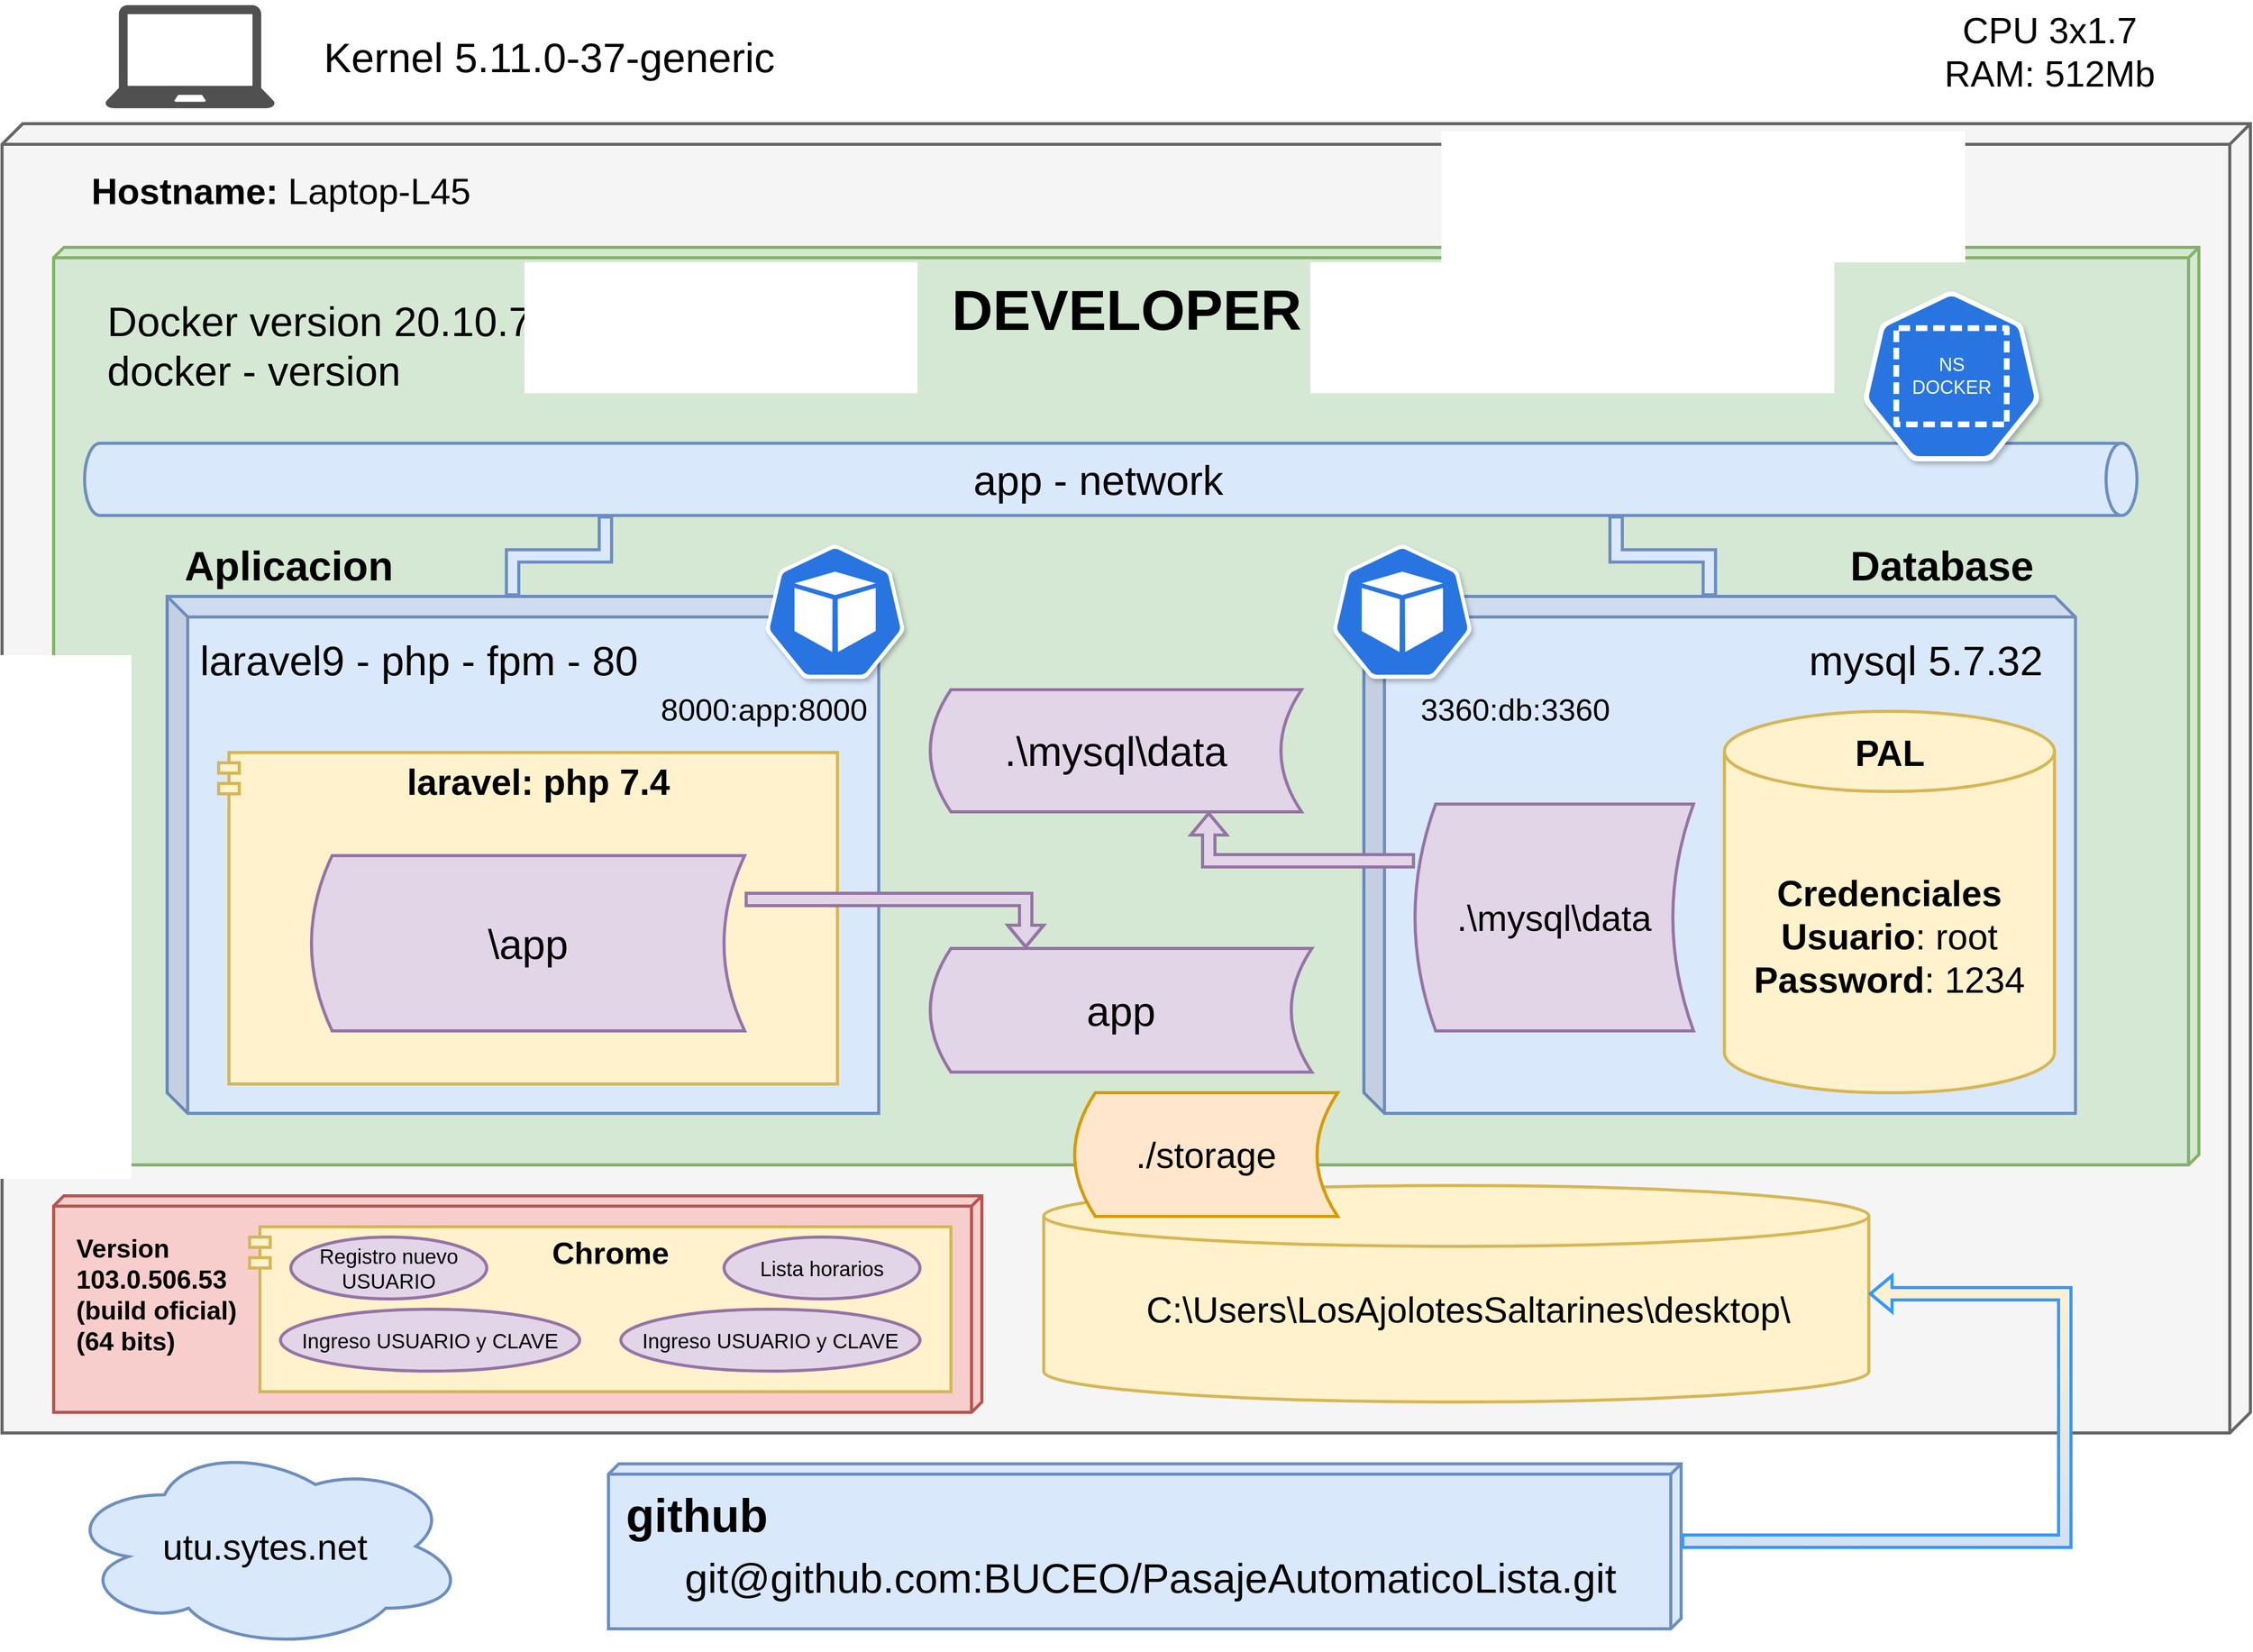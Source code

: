 <mxfile version="20.3.0" type="device" pages="3"><diagram id="s_xtGqSiP3bNjsrsxCmf" name="Diagrama de implementacion"><mxGraphModel dx="822" dy="563" grid="1" gridSize="10" guides="1" tooltips="1" connect="1" arrows="1" fold="1" page="1" pageScale="1" pageWidth="2336" pageHeight="1654" math="0" shadow="0"><root><mxCell id="0"/><mxCell id="1" parent="0"/><mxCell id="_JyjE4-8-l_TdRnn4Fqt-1" value="" style="verticalAlign=top;align=left;spacingTop=8;spacingLeft=2;spacingRight=12;shape=cube;size=20;direction=south;fontStyle=4;html=1;fillColor=#f5f5f5;fontColor=#333333;strokeColor=#666666;strokeWidth=3;" parent="1" vertex="1"><mxGeometry x="60" y="160" width="2180" height="1270" as="geometry"/></mxCell><mxCell id="_JyjE4-8-l_TdRnn4Fqt-5" value="" style="sketch=0;pointerEvents=1;shadow=0;dashed=0;html=1;strokeColor=none;fillColor=#505050;labelPosition=center;verticalLabelPosition=bottom;verticalAlign=top;outlineConnect=0;align=center;shape=mxgraph.office.devices.laptop;" parent="1" vertex="1"><mxGeometry x="160" y="45" width="164.59" height="100" as="geometry"/></mxCell><mxCell id="_JyjE4-8-l_TdRnn4Fqt-6" value="&lt;font style=&quot;font-size: 40px;&quot;&gt;Kernel&amp;nbsp;5.11.0-37-generic&lt;br style=&quot;font-size: 40px;&quot;&gt;&lt;/font&gt;" style="text;html=1;align=left;verticalAlign=middle;resizable=0;points=[];autosize=1;strokeColor=none;fontSize=40;" parent="1" vertex="1"><mxGeometry x="370" y="65" width="460" height="60" as="geometry"/></mxCell><mxCell id="_JyjE4-8-l_TdRnn4Fqt-7" value="&lt;font style=&quot;font-size: 35px;&quot;&gt;CPU 3x1.7&lt;br style=&quot;font-size: 35px;&quot;&gt;RAM: 512Mb&lt;br style=&quot;font-size: 35px;&quot;&gt;&lt;/font&gt;" style="text;html=1;align=center;verticalAlign=middle;resizable=0;points=[];autosize=1;strokeColor=none;fontSize=35;" parent="1" vertex="1"><mxGeometry x="1930" y="40" width="230" height="100" as="geometry"/></mxCell><mxCell id="_JyjE4-8-l_TdRnn4Fqt-10" value="" style="verticalAlign=top;align=left;spacingTop=8;spacingLeft=2;spacingRight=12;shape=cube;size=10;direction=south;fontStyle=4;html=1;fontSize=25;fillColor=#d5e8d4;strokeColor=#82b366;strokeWidth=3;" parent="1" vertex="1"><mxGeometry x="110" y="280" width="2080" height="890" as="geometry"/></mxCell><mxCell id="_JyjE4-8-l_TdRnn4Fqt-11" value="&lt;span style=&quot;font-size: 55px;&quot;&gt;DEVELOPER&lt;/span&gt;" style="text;html=1;align=center;verticalAlign=middle;resizable=0;points=[];autosize=1;strokeColor=none;fontStyle=1;fontSize=55;" parent="1" vertex="1"><mxGeometry x="970" y="300" width="360" height="80" as="geometry"/></mxCell><mxCell id="_JyjE4-8-l_TdRnn4Fqt-13" value="app - network" style="shape=cylinder3;whiteSpace=wrap;html=1;boundedLbl=1;backgroundOutline=1;size=15;fontSize=40;direction=south;fillColor=#dae8fc;strokeColor=#6c8ebf;fillStyle=auto;strokeWidth=3;" parent="1" vertex="1"><mxGeometry x="140" y="470" width="1990" height="70" as="geometry"/></mxCell><mxCell id="_JyjE4-8-l_TdRnn4Fqt-18" value="&lt;font style=&quot;font-size: 18px&quot; color=&quot;#ffffff&quot;&gt;NS &lt;br&gt;DOCKER&lt;/font&gt;" style="html=1;dashed=0;whitespace=wrap;fillColor=#2875E2;strokeColor=#ffffff;points=[[0.005,0.63,0],[0.1,0.2,0],[0.9,0.2,0],[0.5,0,0],[0.995,0.63,0],[0.72,0.99,0],[0.5,1,0],[0.28,0.99,0]];shape=mxgraph.kubernetes.icon;prIcon=ns;shadow=1;" parent="1" vertex="1"><mxGeometry x="1840" y="322.51" width="220.36" height="164.97" as="geometry"/></mxCell><mxCell id="_JyjE4-8-l_TdRnn4Fqt-19" value="&lt;span style=&quot;font-size: 40px; font-weight: 400;&quot;&gt;Docker version 20.10.7&lt;br style=&quot;font-size: 40px;&quot;&gt;docker - version&lt;br style=&quot;font-size: 40px;&quot;&gt;&lt;/span&gt;" style="text;html=1;align=left;verticalAlign=middle;resizable=0;points=[];autosize=1;strokeColor=none;fontStyle=1;fontSize=40;" parent="1" vertex="1"><mxGeometry x="160" y="320" width="430" height="110" as="geometry"/></mxCell><mxCell id="_JyjE4-8-l_TdRnn4Fqt-26" value="&lt;b&gt;Hostname:&lt;/b&gt;&amp;nbsp;&lt;span style=&quot;text-align: left; font-size: 35px;&quot;&gt;Laptop-L45&lt;/span&gt;" style="text;html=1;align=center;verticalAlign=middle;resizable=0;points=[];autosize=1;strokeColor=none;fontSize=35;" parent="1" vertex="1"><mxGeometry x="135" y="195" width="390" height="60" as="geometry"/></mxCell><mxCell id="xFj393xczVHcyNhNAFtb-1" value="&lt;span style=&quot;font-size: 40px;&quot;&gt;Aplicacion&lt;/span&gt;" style="text;html=1;align=left;verticalAlign=middle;resizable=0;points=[];autosize=1;strokeColor=none;fontStyle=1;fontSize=40;" parent="1" vertex="1"><mxGeometry x="235" y="557.65" width="230" height="60" as="geometry"/></mxCell><mxCell id="xFj393xczVHcyNhNAFtb-2" style="edgeStyle=orthogonalEdgeStyle;shape=flexArrow;rounded=0;fillStyle=auto;orthogonalLoop=1;jettySize=auto;html=1;exitX=0;exitY=0;exitDx=335;exitDy=0;exitPerimeter=0;entryX=1;entryY=0;entryDx=0;entryDy=1485.0;entryPerimeter=0;fontSize=30;endArrow=none;endFill=0;fillColor=#dae8fc;strokeWidth=3;strokeColor=#6c8ebf;" parent="1" source="xFj393xczVHcyNhNAFtb-3" target="_JyjE4-8-l_TdRnn4Fqt-13" edge="1"><mxGeometry relative="1" as="geometry"><mxPoint x="496.07" y="540.0" as="targetPoint"/></mxGeometry></mxCell><mxCell id="xFj393xczVHcyNhNAFtb-3" value="" style="shape=cube;whiteSpace=wrap;html=1;boundedLbl=1;backgroundOutline=1;darkOpacity=0.05;darkOpacity2=0.1;fillStyle=auto;fontSize=24;fillColor=#dae8fc;strokeColor=#6c8ebf;strokeWidth=3;" parent="1" vertex="1"><mxGeometry x="220" y="618.45" width="690" height="501.55" as="geometry"/></mxCell><mxCell id="xFj393xczVHcyNhNAFtb-4" value="" style="html=1;dashed=0;whitespace=wrap;fillColor=#2875E2;strokeColor=#ffffff;points=[[0.005,0.63,0],[0.1,0.2,0],[0.9,0.2,0],[0.5,0,0],[0.995,0.63,0],[0.72,0.99,0],[0.5,1,0],[0.28,0.99,0]];shape=mxgraph.kubernetes.icon;prIcon=pod;shadow=1;" parent="1" vertex="1"><mxGeometry x="800" y="568.45" width="135.42" height="130" as="geometry"/></mxCell><mxCell id="xFj393xczVHcyNhNAFtb-5" value="laravel: php 7.4" style="shape=module;align=left;spacingLeft=20;align=center;verticalAlign=top;fillStyle=auto;fontSize=35;fillColor=#fff2cc;strokeColor=#d6b656;fontStyle=1;strokeWidth=3;" parent="1" vertex="1"><mxGeometry x="270" y="770" width="600" height="321.55" as="geometry"/></mxCell><mxCell id="xFj393xczVHcyNhNAFtb-6" value="8000:app:8000&lt;br style=&quot;font-size: 30px;&quot;&gt;" style="text;html=1;align=right;verticalAlign=middle;resizable=0;points=[];autosize=1;strokeColor=none;fontStyle=0;fontSize=30;" parent="1" vertex="1"><mxGeometry x="680" y="703.45" width="220" height="50" as="geometry"/></mxCell><mxCell id="xFj393xczVHcyNhNAFtb-7" value="&lt;div style=&quot;font-size: 40px;&quot;&gt;&lt;span style=&quot;background-color: initial; font-size: 40px;&quot;&gt;laravel9 - php - fpm - 80&lt;/span&gt;&lt;/div&gt;" style="text;html=1;align=left;verticalAlign=middle;resizable=0;points=[];autosize=1;strokeColor=none;fontStyle=0;fontSize=40;" parent="1" vertex="1"><mxGeometry x="250" y="650" width="450" height="60" as="geometry"/></mxCell><mxCell id="xFj393xczVHcyNhNAFtb-8" value="\app" style="shape=dataStorage;whiteSpace=wrap;html=1;fixedSize=1;fillColor=#e1d5e7;fontSize=40;strokeColor=#9673a6;strokeWidth=3;" parent="1" vertex="1"><mxGeometry x="360" y="870" width="420" height="170" as="geometry"/></mxCell><mxCell id="XCmZlyB5kFSJNrzUx2QV-1" value="" style="shape=cube;whiteSpace=wrap;html=1;boundedLbl=1;backgroundOutline=1;darkOpacity=0.05;darkOpacity2=0.1;fillStyle=auto;fontSize=24;fillColor=#dae8fc;strokeColor=#6c8ebf;strokeWidth=3;" parent="1" vertex="1"><mxGeometry x="1380.36" y="618.45" width="690" height="501.55" as="geometry"/></mxCell><mxCell id="XCmZlyB5kFSJNrzUx2QV-2" value="" style="html=1;dashed=0;whitespace=wrap;fillColor=#2875E2;strokeColor=#ffffff;points=[[0.005,0.63,0],[0.1,0.2,0],[0.9,0.2,0],[0.5,0,0],[0.995,0.63,0],[0.72,0.99,0],[0.5,1,0],[0.28,0.99,0]];shape=mxgraph.kubernetes.icon;prIcon=pod;shadow=1;" parent="1" vertex="1"><mxGeometry x="1350" y="568.45" width="135.42" height="130" as="geometry"/></mxCell><mxCell id="fZZjDIKN8kW3KoAl9sRA-1" value="&lt;font style=&quot;font-size: 35px;&quot;&gt;&lt;b style=&quot;&quot;&gt;Credenciales&lt;/b&gt;&lt;br style=&quot;&quot;&gt;&lt;b style=&quot;&quot;&gt;Usuario&lt;/b&gt;: root&lt;br style=&quot;&quot;&gt;&lt;b style=&quot;&quot;&gt;Password&lt;/b&gt;: 1234&lt;/font&gt;" style="shape=cylinder3;whiteSpace=wrap;html=1;boundedLbl=1;backgroundOutline=1;size=38.857;fillStyle=auto;fontSize=25;fillColor=#fff2cc;strokeColor=#d6b656;strokeWidth=3;" parent="1" vertex="1"><mxGeometry x="1730" y="730" width="320" height="370" as="geometry"/></mxCell><mxCell id="fZZjDIKN8kW3KoAl9sRA-2" value="3360:db:3360" style="text;html=1;align=right;verticalAlign=middle;resizable=0;points=[];autosize=1;strokeColor=none;fontStyle=0;fontSize=30;" parent="1" vertex="1"><mxGeometry x="1410" y="703.45" width="210" height="50" as="geometry"/></mxCell><mxCell id="fZZjDIKN8kW3KoAl9sRA-3" value="PAL" style="text;html=1;align=center;verticalAlign=middle;resizable=0;points=[];autosize=1;strokeColor=none;fontStyle=1;fontSize=35;" parent="1" vertex="1"><mxGeometry x="1845" y="740" width="90" height="60" as="geometry"/></mxCell><mxCell id="fZZjDIKN8kW3KoAl9sRA-4" value="&lt;span style=&quot;font-size: 40px;&quot;&gt;Database&lt;/span&gt;" style="text;html=1;align=left;verticalAlign=middle;resizable=0;points=[];autosize=1;strokeColor=none;fontStyle=1;fontSize=40;" parent="1" vertex="1"><mxGeometry x="1850" y="557.65" width="200" height="60" as="geometry"/></mxCell><mxCell id="fZZjDIKN8kW3KoAl9sRA-5" value="&lt;div style=&quot;font-size: 40px;&quot;&gt;&lt;span style=&quot;background-color: initial; font-size: 40px;&quot;&gt;mysql 5.7.32&lt;/span&gt;&lt;/div&gt;" style="text;html=1;align=left;verticalAlign=middle;resizable=0;points=[];autosize=1;strokeColor=none;fontStyle=0;fontSize=40;" parent="1" vertex="1"><mxGeometry x="1810" y="650" width="250" height="60" as="geometry"/></mxCell><mxCell id="rOFbObp9C3joxpuCdEFT-1" style="edgeStyle=orthogonalEdgeStyle;shape=flexArrow;rounded=0;fillStyle=auto;orthogonalLoop=1;jettySize=auto;html=1;exitX=0;exitY=0;exitDx=335;exitDy=0;exitPerimeter=0;entryX=1;entryY=0;entryDx=0;entryDy=505.0;entryPerimeter=0;fontSize=30;endArrow=none;endFill=0;fillColor=#dae8fc;strokeWidth=3;strokeColor=#6c8ebf;" parent="1" source="XCmZlyB5kFSJNrzUx2QV-1" target="_JyjE4-8-l_TdRnn4Fqt-13" edge="1"><mxGeometry relative="1" as="geometry"><mxPoint x="1890" y="610" as="sourcePoint"/><mxPoint x="1992.59" y="531.55" as="targetPoint"/></mxGeometry></mxCell><mxCell id="nQL0Lt8snn5krhbZFkX--1" value=".\mysql\data" style="shape=dataStorage;whiteSpace=wrap;html=1;fixedSize=1;fillColor=#e1d5e7;fontSize=35;strokeColor=#9673a6;strokeWidth=3;" parent="1" vertex="1"><mxGeometry x="1430" y="820" width="270" height="220" as="geometry"/></mxCell><mxCell id="yDYpH_9autIrQnqaoTKg-1" value=".\mysql\data" style="shape=dataStorage;whiteSpace=wrap;html=1;fixedSize=1;fillColor=#e1d5e7;fontSize=40;strokeColor=#9673a6;strokeWidth=3;" parent="1" vertex="1"><mxGeometry x="960" y="709" width="360" height="118.45" as="geometry"/></mxCell><mxCell id="yDYpH_9autIrQnqaoTKg-2" value="app" style="shape=dataStorage;whiteSpace=wrap;html=1;fixedSize=1;fillColor=#e1d5e7;fontSize=40;strokeColor=#9673a6;strokeWidth=3;" parent="1" vertex="1"><mxGeometry x="960" y="960" width="370" height="120" as="geometry"/></mxCell><mxCell id="ajQQoutvK73g4VZPvbK2-1" value="" style="shape=cylinder3;whiteSpace=wrap;html=1;boundedLbl=1;backgroundOutline=1;size=29.5;fillStyle=auto;fontSize=20;fillColor=#fff2cc;strokeColor=#d6b656;strokeWidth=3;" parent="1" vertex="1"><mxGeometry x="1070" y="1190" width="800" height="210" as="geometry"/></mxCell><mxCell id="ajQQoutvK73g4VZPvbK2-2" value="./storage" style="shape=dataStorage;whiteSpace=wrap;html=1;fixedSize=1;fillColor=#ffe6cc;fontSize=35;strokeColor=#d79b00;strokeWidth=3;" parent="1" vertex="1"><mxGeometry x="1100" y="1100" width="255" height="120" as="geometry"/></mxCell><mxCell id="ajQQoutvK73g4VZPvbK2-3" value="C:\Users\LosAjolotesSaltarines\desktop\" style="text;html=1;align=right;verticalAlign=middle;resizable=0;points=[];autosize=1;strokeColor=none;fontStyle=0;fontSize=35;" parent="1" vertex="1"><mxGeometry x="1145" y="1280" width="650" height="60" as="geometry"/></mxCell><mxCell id="5D68_RT4seZqUWKlwiQP-1" value="" style="verticalAlign=top;align=left;spacingTop=8;spacingLeft=2;spacingRight=12;shape=cube;size=10;direction=south;fontStyle=4;html=1;fontSize=25;fillColor=#f8cecc;strokeColor=#b85450;strokeWidth=3;" parent="1" vertex="1"><mxGeometry x="110" y="1200" width="900" height="210" as="geometry"/></mxCell><mxCell id="5D68_RT4seZqUWKlwiQP-2" value="&lt;span style=&quot;font-size: 25px;&quot;&gt;Version &lt;br&gt;103.0.506.53&lt;br style=&quot;font-size: 25px;&quot;&gt;(build oficial) &lt;br&gt;(64 bits)&lt;br style=&quot;font-size: 25px;&quot;&gt;&lt;/span&gt;" style="text;html=1;align=left;verticalAlign=middle;resizable=0;points=[];autosize=1;strokeColor=none;fontStyle=1;fontSize=25;" parent="1" vertex="1"><mxGeometry x="130" y="1230" width="180" height="130" as="geometry"/></mxCell><mxCell id="5D68_RT4seZqUWKlwiQP-3" value="Chrome" style="shape=module;align=left;spacingLeft=20;align=center;verticalAlign=top;fillStyle=auto;fontSize=30;fillColor=#fff2cc;strokeColor=#d6b656;fontStyle=1;strokeWidth=3;" parent="1" vertex="1"><mxGeometry x="300" y="1230" width="680" height="160" as="geometry"/></mxCell><mxCell id="5D68_RT4seZqUWKlwiQP-4" value="&lt;span style=&quot;font-size: 20px;&quot;&gt;Ingreso USUARIO y CLAVE&lt;/span&gt;" style="ellipse;whiteSpace=wrap;html=1;fillStyle=auto;fontSize=20;gradientDirection=north;fillColor=#e1d5e7;strokeColor=#9673a6;strokeWidth=3;" parent="1" vertex="1"><mxGeometry x="330" y="1310" width="290" height="60" as="geometry"/></mxCell><mxCell id="5D68_RT4seZqUWKlwiQP-5" value="&lt;span style=&quot;font-size: 20px;&quot;&gt;Registro nuevo USUARIO&lt;/span&gt;" style="ellipse;whiteSpace=wrap;html=1;fillStyle=auto;fontSize=20;gradientDirection=north;fillColor=#e1d5e7;strokeColor=#9673a6;strokeWidth=3;" parent="1" vertex="1"><mxGeometry x="340" y="1240" width="190" height="60" as="geometry"/></mxCell><mxCell id="FWQ7AyF93562LEl7c7SN-1" value="" style="verticalAlign=top;align=left;spacingTop=8;spacingLeft=2;spacingRight=12;shape=cube;size=10;direction=south;fontStyle=4;html=1;fillColor=#dae8fc;strokeColor=#6c8ebf;strokeWidth=3;" parent="1" vertex="1"><mxGeometry x="648" y="1460" width="1040" height="160" as="geometry"/></mxCell><mxCell id="FWQ7AyF93562LEl7c7SN-2" value="github" style="text;html=1;align=left;verticalAlign=middle;resizable=0;points=[];autosize=1;strokeColor=none;fontStyle=1;fontSize=45;" parent="1" vertex="1"><mxGeometry x="663" y="1475" width="160" height="70" as="geometry"/></mxCell><mxCell id="FWQ7AyF93562LEl7c7SN-3" value="&lt;font style=&quot;font-size: 40px;&quot;&gt;git@github.com:BUCEO/PasajeAutomaticoLista.git&lt;br style=&quot;font-size: 40px;&quot;&gt;&lt;/font&gt;" style="text;html=1;align=left;verticalAlign=middle;resizable=0;points=[];autosize=1;strokeColor=none;fontSize=40;" parent="1" vertex="1"><mxGeometry x="720" y="1540" width="930" height="60" as="geometry"/></mxCell><mxCell id="J1sQJu5ra4EQxnhjcLti-1" value="utu.sytes.net" style="ellipse;shape=cloud;whiteSpace=wrap;html=1;fillColor=#dae8fc;strokeColor=#6c8ebf;fontSize=35;strokeWidth=3;" parent="1" vertex="1"><mxGeometry x="120" y="1440" width="390" height="200" as="geometry"/></mxCell><mxCell id="rMUstTQ1MvLFDQTeQY0_-1" style="edgeStyle=orthogonalEdgeStyle;rounded=0;orthogonalLoop=1;jettySize=auto;html=1;exitX=0;exitY=0;exitDx=75;exitDy=0;exitPerimeter=0;fontSize=30;shape=flexArrow;fillColor=#fff2cc;fillStyle=auto;strokeColor=#3399FF;strokeWidth=3;entryX=1;entryY=0.5;entryDx=0;entryDy=0;entryPerimeter=0;gradientColor=#D4E1F5;" parent="1" source="FWQ7AyF93562LEl7c7SN-1" target="ajQQoutvK73g4VZPvbK2-1" edge="1"><mxGeometry relative="1" as="geometry"><Array as="points"><mxPoint x="2060" y="1535"/><mxPoint x="2060" y="1295"/></Array><mxPoint x="760" y="125" as="sourcePoint"/><mxPoint x="1800" y="1460" as="targetPoint"/></mxGeometry></mxCell><mxCell id="49du-DZM7_wORXdcC-ug-1" style="edgeStyle=orthogonalEdgeStyle;shape=flexArrow;rounded=0;fillStyle=auto;orthogonalLoop=1;jettySize=auto;html=1;fontSize=30;endArrow=block;endFill=0;fillColor=#e1d5e7;entryX=0.75;entryY=1;entryDx=0;entryDy=0;strokeColor=#9673a6;strokeWidth=3;exitX=0;exitY=0.25;exitDx=0;exitDy=0;" parent="1" source="nQL0Lt8snn5krhbZFkX--1" target="yDYpH_9autIrQnqaoTKg-1" edge="1"><mxGeometry relative="1" as="geometry"><mxPoint x="1210" y="1310" as="sourcePoint"/><mxPoint x="1406.875" y="1100" as="targetPoint"/></mxGeometry></mxCell><mxCell id="49du-DZM7_wORXdcC-ug-2" style="edgeStyle=orthogonalEdgeStyle;shape=flexArrow;rounded=0;fillStyle=auto;orthogonalLoop=1;jettySize=auto;html=1;fontSize=30;endArrow=block;endFill=0;fillColor=#e1d5e7;entryX=0.25;entryY=0;entryDx=0;entryDy=0;strokeColor=#9673a6;strokeWidth=3;exitX=1;exitY=0.25;exitDx=0;exitDy=0;" parent="1" source="xFj393xczVHcyNhNAFtb-8" target="yDYpH_9autIrQnqaoTKg-2" edge="1"><mxGeometry relative="1" as="geometry"><mxPoint x="1440" y="885" as="sourcePoint"/><mxPoint x="1240" y="837.45" as="targetPoint"/></mxGeometry></mxCell><mxCell id="v7jSpIFqWOVpQVXYgSq2-1" value="&lt;span style=&quot;font-size: 20px;&quot;&gt;Lista horarios&lt;/span&gt;" style="ellipse;whiteSpace=wrap;html=1;fillStyle=auto;fontSize=20;gradientDirection=north;fillColor=#e1d5e7;strokeColor=#9673a6;strokeWidth=3;" vertex="1" parent="1"><mxGeometry x="760" y="1240" width="190" height="60" as="geometry"/></mxCell><mxCell id="v7jSpIFqWOVpQVXYgSq2-2" value="&lt;span style=&quot;font-size: 20px;&quot;&gt;Ingreso USUARIO y CLAVE&lt;/span&gt;" style="ellipse;whiteSpace=wrap;html=1;fillStyle=auto;fontSize=20;gradientDirection=north;fillColor=#e1d5e7;strokeColor=#9673a6;strokeWidth=3;" vertex="1" parent="1"><mxGeometry x="660" y="1310" width="290" height="60" as="geometry"/></mxCell></root></mxGraphModel></diagram><diagram id="VSozFYLJaVoFSaHeh9lx" name="Diagrama de clases"><mxGraphModel dx="1338" dy="3469" grid="1" gridSize="10" guides="1" tooltips="1" connect="1" arrows="1" fold="1" page="1" pageScale="1" pageWidth="1169" pageHeight="827" math="0" shadow="0"><root><mxCell id="0"/><mxCell id="1" parent="0"/><mxCell id="BM1_OOcFe1w5wp_KmAUK-1" value="&lt;p style=&quot;margin: 4px 0px 0px; text-align: center; font-size: 15px;&quot;&gt;&lt;b style=&quot;font-size: 15px;&quot;&gt;Usuario&lt;/b&gt;&lt;/p&gt;&lt;hr style=&quot;font-size: 15px;&quot;&gt;&lt;p style=&quot;margin: 0px 0px 0px 4px; font-size: 15px;&quot;&gt;- nombre: string&lt;br style=&quot;padding: 0px; margin: 0px; font-size: 15px;&quot;&gt;- apellido: string&lt;br style=&quot;padding: 0px; margin: 0px; font-size: 15px;&quot;&gt;- telefono: int&lt;br style=&quot;padding: 0px; margin: 0px; font-size: 15px;&quot;&gt;- fechaNac: Date&lt;br style=&quot;padding: 0px; margin: 0px; font-size: 15px;&quot;&gt;- cedula: int&lt;br style=&quot;padding: 0px; margin: 0px; font-size: 15px;&quot;&gt;- domicilio: string&lt;br style=&quot;font-size: 15px;&quot;&gt;&lt;/p&gt;&lt;p style=&quot;margin: 0px 0px 0px 4px; font-size: 15px;&quot;&gt;- email: string&lt;br style=&quot;padding: 0px; margin: 0px; font-size: 15px;&quot;&gt;- password: string&lt;br style=&quot;font-size: 15px;&quot;&gt;&lt;/p&gt;&lt;hr style=&quot;font-size: 15px;&quot;&gt;&lt;p style=&quot;margin: 0px 0px 0px 4px; font-size: 15px;&quot;&gt;+ getNombre(): string&lt;/p&gt;&lt;p style=&quot;margin: 0px 0px 0px 4px; font-size: 15px;&quot;&gt;+ setNombre(nombre: String)&lt;br style=&quot;padding: 0px; margin: 0px; font-size: 15px;&quot;&gt;+ getApellido(): string&lt;/p&gt;&lt;p style=&quot;margin: 0px 0px 0px 4px; font-size: 15px;&quot;&gt;+ setApellido(apellido: String)&lt;br style=&quot;padding: 0px; margin: 0px; font-size: 15px;&quot;&gt;+ getTelefono(): int&lt;br style=&quot;padding: 0px; margin: 0px; font-size: 15px;&quot;&gt;+ setTelefono(telefono: int)&lt;br style=&quot;padding: 0px; margin: 0px; font-size: 15px;&quot;&gt;+ getFechaNac(): Date&lt;br style=&quot;padding: 0px; margin: 0px; font-size: 15px;&quot;&gt;+ getCedula&lt;span style=&quot;font-size: 15px;&quot;&gt;(): int&lt;/span&gt;&lt;/p&gt;&lt;p style=&quot;margin: 0px 0px 0px 4px; font-size: 15px;&quot;&gt;&lt;span style=&quot;font-size: 15px;&quot;&gt;+ setCedula(cedula: int)&lt;/span&gt;&lt;/p&gt;&lt;p style=&quot;margin: 0px 0px 0px 4px; font-size: 15px;&quot;&gt;&lt;span style=&quot;font-size: 15px;&quot;&gt;+ validarCedula(cedula: int): boolean&lt;/span&gt;&lt;/p&gt;&lt;p style=&quot;margin: 0px 0px 0px 4px; font-size: 15px;&quot;&gt;+ getDomicilio(): string&lt;br style=&quot;padding: 0px; margin: 0px; font-size: 15px;&quot;&gt;+ setDomicilio(domicilio: string)&lt;br style=&quot;font-size: 15px;&quot;&gt;&lt;/p&gt;&lt;p style=&quot;margin: 0px 0px 0px 4px; font-size: 15px;&quot;&gt;+ getEmail(): string&lt;br style=&quot;padding: 0px; margin: 0px; font-size: 15px;&quot;&gt;&lt;/p&gt;&lt;p style=&quot;margin: 0px 0px 0px 4px; font-size: 15px;&quot;&gt;&lt;span style=&quot;font-size: 15px;&quot;&gt;+ setEmail(email: string)&lt;/span&gt;&lt;/p&gt;&lt;p style=&quot;margin: 0px 0px 0px 4px; font-size: 15px;&quot;&gt;+ getPassword(): string&lt;/p&gt;&lt;p style=&quot;margin: 0px 0px 0px 4px; font-size: 15px;&quot;&gt;&lt;span style=&quot;font-size: 15px;&quot;&gt;+ setPassword(pass: string)&lt;/span&gt;&lt;/p&gt;&lt;p style=&quot;margin: 0px 0px 0px 4px; font-size: 15px;&quot;&gt;&lt;span style=&quot;font-size: 15px;&quot;&gt;- encryptPassword(pass: string): string&lt;/span&gt;&lt;/p&gt;" style="verticalAlign=top;align=left;overflow=fill;fontSize=15;fontFamily=Helvetica;html=1;fillColor=#ffe6cc;strokeColor=#d79b00;strokeWidth=4;" parent="1" vertex="1"><mxGeometry x="120" y="-2195" width="310" height="515" as="geometry"/></mxCell><mxCell id="BM1_OOcFe1w5wp_KmAUK-2" style="edgeStyle=orthogonalEdgeStyle;rounded=0;orthogonalLoop=1;jettySize=auto;html=1;exitX=0.5;exitY=1;exitDx=0;exitDy=0;entryX=1;entryY=0.5;entryDx=0;entryDy=0;endArrow=diamond;endFill=1;endSize=15;" parent="1" source="NtnAkBEO-s0a_qLqmGg2-1" target="BM1_OOcFe1w5wp_KmAUK-1" edge="1"><mxGeometry relative="1" as="geometry"><mxPoint x="791" y="-2260" as="sourcePoint"/><Array as="points"><mxPoint x="850" y="-2211"/><mxPoint x="850" y="-2040"/><mxPoint x="510" y="-2040"/><mxPoint x="510" y="-1938"/></Array></mxGeometry></mxCell><mxCell id="TzxDkEyxV0cTgjjUNvM0-2" style="edgeStyle=orthogonalEdgeStyle;rounded=0;orthogonalLoop=1;jettySize=auto;html=1;exitX=1;exitY=0.5;exitDx=0;exitDy=0;entryX=1;entryY=0.5;entryDx=0;entryDy=0;fontSize=25;" edge="1" parent="1" source="NtnAkBEO-s0a_qLqmGg2-1" target="TzxDkEyxV0cTgjjUNvM0-1"><mxGeometry relative="1" as="geometry"><mxPoint x="942" y="-2340" as="sourcePoint"/><Array as="points"><mxPoint x="1100" y="-2240"/><mxPoint x="1130" y="-2240"/><mxPoint x="1130" y="-1840"/></Array></mxGeometry></mxCell><mxCell id="TzxDkEyxV0cTgjjUNvM0-4" style="edgeStyle=orthogonalEdgeStyle;rounded=0;orthogonalLoop=1;jettySize=auto;html=1;exitX=0;exitY=0.5;exitDx=0;exitDy=0;entryX=1;entryY=0.5;entryDx=0;entryDy=0;fontSize=25;" edge="1" parent="1" source="NtnAkBEO-s0a_qLqmGg2-1" target="NtnAkBEO-s0a_qLqmGg2-2"><mxGeometry relative="1" as="geometry"><mxPoint x="640" y="-2340" as="sourcePoint"/><mxPoint x="400" y="-2340" as="targetPoint"/></mxGeometry></mxCell><mxCell id="TzxDkEyxV0cTgjjUNvM0-1" value="&lt;p style=&quot;margin: 4px 0px 0px; text-align: center; font-size: 20px;&quot;&gt;&lt;b style=&quot;font-size: 20px;&quot;&gt;Politicas&lt;/b&gt;&lt;/p&gt;&lt;hr style=&quot;font-size: 20px;&quot;&gt;&lt;p style=&quot;margin: 0px 0px 0px 4px; font-size: 20px;&quot;&gt;- complejidad: string&lt;/p&gt;&lt;p style=&quot;margin: 0px 0px 0px 4px; font-size: 20px;&quot;&gt;- largo: int&lt;/p&gt;&lt;p style=&quot;margin: 0px 0px 0px 4px; font-size: 20px;&quot;&gt;- intentos: int&lt;/p&gt;&lt;hr style=&quot;font-size: 20px;&quot;&gt;&amp;nbsp;+ getComplejidad(): string&lt;br style=&quot;font-size: 20px;&quot;&gt;&amp;nbsp;+ getLargo(): int&lt;br style=&quot;font-size: 20px;&quot;&gt;&amp;nbsp;+ getIntentos(): int&lt;br style=&quot;font-size: 20px;&quot;&gt;&amp;nbsp;+ incrementarIntento()&lt;br style=&quot;font-size: 20px;&quot;&gt;&amp;nbsp;+ resetIntentos()&lt;br style=&quot;font-size: 20px;&quot;&gt;&amp;nbsp;+ bolquearUsuario(id: int)&lt;br style=&quot;font-size: 20px;&quot;&gt;&amp;nbsp;+ desbloquearUsuario(id: int)" style="verticalAlign=top;align=left;overflow=fill;fontSize=20;fontFamily=Helvetica;html=1;fillColor=#d5e8d4;strokeColor=#82b366;strokeWidth=4;" vertex="1" parent="1"><mxGeometry x="720" y="-2000" width="280" height="320" as="geometry"/></mxCell><mxCell id="HcjnbQyT213IVIrBydPj-1" value="1...*" style="text;html=1;align=center;verticalAlign=middle;resizable=0;points=[];autosize=1;strokeColor=none;fillColor=none;fontSize=25;" vertex="1" parent="1"><mxGeometry x="770" y="-2108" width="70" height="40" as="geometry"/></mxCell><mxCell id="HcjnbQyT213IVIrBydPj-2" value="1...*" style="text;html=1;align=center;verticalAlign=middle;resizable=0;points=[];autosize=1;strokeColor=none;fillColor=none;fontSize=25;" vertex="1" parent="1"><mxGeometry x="720" y="-2240" width="70" height="40" as="geometry"/></mxCell><mxCell id="HcjnbQyT213IVIrBydPj-3" value="1...*" style="text;html=1;align=center;verticalAlign=middle;resizable=0;points=[];autosize=1;strokeColor=none;fillColor=none;fontSize=25;" vertex="1" parent="1"><mxGeometry x="550" y="-2235" width="70" height="40" as="geometry"/></mxCell><mxCell id="NtnAkBEO-s0a_qLqmGg2-1" value="&lt;p style=&quot;margin: 4px 0px 0px; text-align: center; font-size: 19px;&quot;&gt;&lt;b style=&quot;font-size: 19px;&quot;&gt;Loggin&lt;/b&gt;&lt;/p&gt;&lt;hr style=&quot;font-size: 19px;&quot;&gt;&lt;p style=&quot;margin: 0px 0px 0px 4px; font-size: 19px;&quot;&gt;- intentos: int&lt;/p&gt;&lt;hr style=&quot;font-size: 19px;&quot;&gt;&amp;nbsp;+ verificarUsuario(email: string, pass: string): Usuario&lt;br style=&quot;font-size: 19px;&quot;&gt;&amp;nbsp;+ recuperarPassword(id: int)&lt;br style=&quot;font-size: 19px;&quot;&gt;&amp;nbsp;+ getIntentos(): int&lt;br style=&quot;font-size: 19px;&quot;&gt;&amp;nbsp;+ incrementarIntento()&lt;br style=&quot;font-size: 19px;&quot;&gt;&lt;p style=&quot;margin: 0px 0px 0px 4px; font-size: 19px;&quot;&gt;+ login(id: int): Usuario&lt;/p&gt;&lt;p style=&quot;margin: 0px 0px 0px 4px; font-size: 19px;&quot;&gt;+ logout(id: int): boolean&lt;/p&gt;" style="verticalAlign=top;align=left;overflow=fill;fontSize=19;fontFamily=Helvetica;html=1;fillColor=#f8cecc;strokeColor=#b85450;strokeWidth=4;" vertex="1" parent="1"><mxGeometry x="620" y="-2370" width="480" height="257.5" as="geometry"/></mxCell><mxCell id="NtnAkBEO-s0a_qLqmGg2-2" value="&lt;p style=&quot;margin: 4px 0px 0px; text-align: center; font-size: 19px;&quot;&gt;&lt;b style=&quot;font-size: 19px;&quot;&gt;&amp;lt;&amp;lt;Interface&amp;gt;&amp;gt;&lt;/b&gt;&lt;/p&gt;&lt;p style=&quot;margin: 4px 0px 0px; text-align: center; font-size: 19px;&quot;&gt;&lt;b style=&quot;font-size: 19px;&quot;&gt;2FA&lt;/b&gt;&lt;/p&gt;&lt;hr style=&quot;font-size: 19px;&quot;&gt;&lt;p style=&quot;margin: 0px 0px 0px 4px; font-size: 19px;&quot;&gt;&lt;br style=&quot;font-size: 19px;&quot;&gt;&lt;/p&gt;&lt;hr style=&quot;font-size: 19px;&quot;&gt;&amp;nbsp;- SendCredenciales(email: String, password: String): Json&lt;br style=&quot;font-size: 19px;&quot;&gt;&amp;nbsp;- GetAutenticacion(Boolean)" style="verticalAlign=top;align=left;overflow=fill;fontSize=19;fontFamily=Helvetica;html=1;fillColor=#e1d5e7;strokeColor=#9673a6;strokeWidth=4;" vertex="1" parent="1"><mxGeometry x="30" y="-2432.5" width="510" height="172.5" as="geometry"/></mxCell><mxCell id="NtnAkBEO-s0a_qLqmGg2-3" value="1...*" style="text;html=1;align=center;verticalAlign=middle;resizable=0;points=[];autosize=1;strokeColor=none;fillColor=none;fontSize=25;" vertex="1" parent="1"><mxGeometry x="1090" y="-2290" width="70" height="40" as="geometry"/></mxCell></root></mxGraphModel></diagram><diagram id="HAaZFB1DxTzKGg7UMuSF" name="Diagrama de casos de usos"><mxGraphModel dx="1338" dy="988" grid="1" gridSize="10" guides="1" tooltips="1" connect="1" arrows="1" fold="1" page="1" pageScale="1" pageWidth="1654" pageHeight="1169" math="0" shadow="0"><root><mxCell id="0"/><mxCell id="1" parent="0"/><mxCell id="hKHBiFpqqNwrDfuXmcKR-70" value="" style="rounded=1;whiteSpace=wrap;html=1;fontSize=15;arcSize=3;fillColor=#f8cecc;strokeWidth=3;strokeColor=#b85450;" parent="1" vertex="1"><mxGeometry x="1380" y="100" width="220" height="490" as="geometry"/></mxCell><mxCell id="hKHBiFpqqNwrDfuXmcKR-72" value="" style="rounded=1;whiteSpace=wrap;html=1;fontSize=15;arcSize=3;fillColor=#e1d5e7;strokeWidth=3;strokeColor=#9673a6;" parent="1" vertex="1"><mxGeometry x="405" y="700" width="915" height="420" as="geometry"/></mxCell><mxCell id="hKHBiFpqqNwrDfuXmcKR-68" value="" style="rounded=1;whiteSpace=wrap;html=1;fontSize=15;arcSize=3;fillColor=#ffe6cc;strokeWidth=3;strokeColor=#d79b00;" parent="1" vertex="1"><mxGeometry x="810" y="80" width="560" height="580" as="geometry"/></mxCell><mxCell id="hKHBiFpqqNwrDfuXmcKR-66" value="" style="rounded=1;whiteSpace=wrap;html=1;fontSize=15;arcSize=3;fillColor=#dae8fc;strokeWidth=3;strokeColor=#6c8ebf;" parent="1" vertex="1"><mxGeometry x="130" y="40" width="670" height="640" as="geometry"/></mxCell><mxCell id="hKHBiFpqqNwrDfuXmcKR-14" style="edgeStyle=orthogonalEdgeStyle;rounded=0;orthogonalLoop=1;jettySize=auto;html=1;exitX=1;exitY=0.5;exitDx=0;exitDy=0;entryX=0;entryY=0.5;entryDx=0;entryDy=0;fontSize=15;dashed=1;" parent="1" source="hKHBiFpqqNwrDfuXmcKR-1" target="hKHBiFpqqNwrDfuXmcKR-2" edge="1"><mxGeometry relative="1" as="geometry"/></mxCell><mxCell id="hKHBiFpqqNwrDfuXmcKR-1" value="Ingreso USUARIO y CLAVE" style="ellipse;whiteSpace=wrap;html=1;fontSize=15;" parent="1" vertex="1"><mxGeometry x="240" y="110" width="120" height="100" as="geometry"/></mxCell><mxCell id="hKHBiFpqqNwrDfuXmcKR-25" style="edgeStyle=orthogonalEdgeStyle;rounded=0;orthogonalLoop=1;jettySize=auto;html=1;exitX=1;exitY=0.5;exitDx=0;exitDy=0;entryX=0;entryY=0.5;entryDx=0;entryDy=0;fontSize=15;" parent="1" source="hKHBiFpqqNwrDfuXmcKR-2" target="hKHBiFpqqNwrDfuXmcKR-18" edge="1"><mxGeometry relative="1" as="geometry"/></mxCell><mxCell id="hKHBiFpqqNwrDfuXmcKR-2" value="Codigo de AUTENTICACION" style="ellipse;whiteSpace=wrap;html=1;fontSize=15;" parent="1" vertex="1"><mxGeometry x="593.75" y="110" width="150" height="100" as="geometry"/></mxCell><mxCell id="hKHBiFpqqNwrDfuXmcKR-3" value="Registro nuevo USUARIO" style="ellipse;whiteSpace=wrap;html=1;fontSize=15;" parent="1" vertex="1"><mxGeometry x="240" y="520" width="150" height="80" as="geometry"/></mxCell><mxCell id="hKHBiFpqqNwrDfuXmcKR-4" value="Cerrar SESION" style="ellipse;whiteSpace=wrap;html=1;fontSize=15;" parent="1" vertex="1"><mxGeometry x="613.75" y="290" width="110" height="80" as="geometry"/></mxCell><mxCell id="hKHBiFpqqNwrDfuXmcKR-12" style="edgeStyle=orthogonalEdgeStyle;rounded=0;orthogonalLoop=1;jettySize=auto;html=1;exitX=0.5;exitY=0;exitDx=0;exitDy=0;entryX=0.5;entryY=1;entryDx=0;entryDy=0;fontSize=15;dashed=1;startArrow=none;" parent="1" source="hKHBiFpqqNwrDfuXmcKR-45" target="hKHBiFpqqNwrDfuXmcKR-1" edge="1"><mxGeometry relative="1" as="geometry"/></mxCell><mxCell id="hKHBiFpqqNwrDfuXmcKR-36" style="edgeStyle=orthogonalEdgeStyle;rounded=0;orthogonalLoop=1;jettySize=auto;html=1;exitX=0.5;exitY=1;exitDx=0;exitDy=0;entryX=0.5;entryY=0;entryDx=0;entryDy=0;fontSize=15;" parent="1" source="hKHBiFpqqNwrDfuXmcKR-5" target="hKHBiFpqqNwrDfuXmcKR-34" edge="1"><mxGeometry relative="1" as="geometry"><Array as="points"><mxPoint x="405" y="490"/><mxPoint x="540" y="490"/></Array></mxGeometry></mxCell><mxCell id="hKHBiFpqqNwrDfuXmcKR-5" value="Validar USUARIO en AD" style="ellipse;whiteSpace=wrap;html=1;fontSize=15;" parent="1" vertex="1"><mxGeometry x="330" y="330" width="160" height="90" as="geometry"/></mxCell><mxCell id="hKHBiFpqqNwrDfuXmcKR-27" style="edgeStyle=orthogonalEdgeStyle;rounded=0;orthogonalLoop=1;jettySize=auto;html=1;exitX=1;exitY=0.5;exitDx=0;exitDy=0;entryX=0;entryY=0.5;entryDx=0;entryDy=0;fontSize=15;" parent="1" source="hKHBiFpqqNwrDfuXmcKR-7" target="hKHBiFpqqNwrDfuXmcKR-19" edge="1"><mxGeometry relative="1" as="geometry"/></mxCell><mxCell id="hKHBiFpqqNwrDfuXmcKR-48" style="edgeStyle=orthogonalEdgeStyle;rounded=0;orthogonalLoop=1;jettySize=auto;html=1;exitX=0.5;exitY=0;exitDx=0;exitDy=0;entryX=0.5;entryY=1;entryDx=0;entryDy=0;dashed=1;fontSize=15;startArrow=none;" parent="1" source="hKHBiFpqqNwrDfuXmcKR-49" target="hKHBiFpqqNwrDfuXmcKR-4" edge="1"><mxGeometry relative="1" as="geometry"/></mxCell><mxCell id="hKHBiFpqqNwrDfuXmcKR-7" value="Ingreso de codigo de AUTENTICACION" style="ellipse;whiteSpace=wrap;html=1;fontSize=15;" parent="1" vertex="1"><mxGeometry x="588.75" y="500" width="160" height="100" as="geometry"/></mxCell><mxCell id="hKHBiFpqqNwrDfuXmcKR-10" style="edgeStyle=orthogonalEdgeStyle;rounded=0;orthogonalLoop=1;jettySize=auto;html=1;entryX=0;entryY=0.5;entryDx=0;entryDy=0;fontSize=15;" parent="1" source="hKHBiFpqqNwrDfuXmcKR-8" target="hKHBiFpqqNwrDfuXmcKR-1" edge="1"><mxGeometry relative="1" as="geometry"><Array as="points"><mxPoint x="168" y="360"/><mxPoint x="168" y="160"/></Array></mxGeometry></mxCell><mxCell id="hKHBiFpqqNwrDfuXmcKR-11" style="edgeStyle=orthogonalEdgeStyle;rounded=0;orthogonalLoop=1;jettySize=auto;html=1;entryX=0;entryY=0.5;entryDx=0;entryDy=0;fontSize=15;" parent="1" source="hKHBiFpqqNwrDfuXmcKR-8" target="hKHBiFpqqNwrDfuXmcKR-3" edge="1"><mxGeometry relative="1" as="geometry"><Array as="points"><mxPoint x="168" y="370"/><mxPoint x="168" y="560"/></Array></mxGeometry></mxCell><mxCell id="hKHBiFpqqNwrDfuXmcKR-8" value="USUARIO" style="shape=umlActor;verticalLabelPosition=bottom;verticalAlign=top;html=1;outlineConnect=0;fontSize=15;" parent="1" vertex="1"><mxGeometry x="40" y="310" width="55" height="110" as="geometry"/></mxCell><mxCell id="hKHBiFpqqNwrDfuXmcKR-17" style="edgeStyle=orthogonalEdgeStyle;rounded=0;orthogonalLoop=1;jettySize=auto;html=1;exitX=0.5;exitY=1;exitDx=0;exitDy=0;entryX=0.5;entryY=0;entryDx=0;entryDy=0;fontSize=15;dashed=1;startArrow=none;" parent="1" source="hKHBiFpqqNwrDfuXmcKR-59" target="hKHBiFpqqNwrDfuXmcKR-16" edge="1"><mxGeometry relative="1" as="geometry"/></mxCell><mxCell id="hKHBiFpqqNwrDfuXmcKR-15" value="&lt;div&gt;Cuenta&lt;/div&gt;&lt;div&gt;Google&lt;/div&gt;&lt;div&gt;Autenticador&lt;/div&gt;" style="ellipse;whiteSpace=wrap;html=1;fontSize=15;" parent="1" vertex="1"><mxGeometry x="1430" y="160" width="120" height="90" as="geometry"/></mxCell><mxCell id="hKHBiFpqqNwrDfuXmcKR-61" style="edgeStyle=orthogonalEdgeStyle;rounded=0;orthogonalLoop=1;jettySize=auto;html=1;exitX=0.5;exitY=1;exitDx=0;exitDy=0;entryX=0.5;entryY=1;entryDx=0;entryDy=0;fontSize=15;" parent="1" source="hKHBiFpqqNwrDfuXmcKR-16" target="hKHBiFpqqNwrDfuXmcKR-7" edge="1"><mxGeometry relative="1" as="geometry"><Array as="points"><mxPoint x="1490" y="630"/><mxPoint x="669" y="630"/></Array></mxGeometry></mxCell><mxCell id="hKHBiFpqqNwrDfuXmcKR-16" value="&lt;div&gt;Codigo&lt;/div&gt;&lt;div&gt;asociado a&lt;/div&gt;&lt;div&gt;cuenta&lt;/div&gt;" style="ellipse;whiteSpace=wrap;html=1;fontSize=15;" parent="1" vertex="1"><mxGeometry x="1430" y="470" width="120" height="90" as="geometry"/></mxCell><mxCell id="hKHBiFpqqNwrDfuXmcKR-26" style="edgeStyle=orthogonalEdgeStyle;rounded=0;orthogonalLoop=1;jettySize=auto;html=1;exitX=1;exitY=0.5;exitDx=0;exitDy=0;entryX=0;entryY=0.5;entryDx=0;entryDy=0;fontSize=15;" parent="1" source="hKHBiFpqqNwrDfuXmcKR-18" target="hKHBiFpqqNwrDfuXmcKR-15" edge="1"><mxGeometry relative="1" as="geometry"><Array as="points"><mxPoint x="1330" y="160"/><mxPoint x="1330" y="205"/></Array></mxGeometry></mxCell><mxCell id="hKHBiFpqqNwrDfuXmcKR-18" value="SecretKey" style="ellipse;whiteSpace=wrap;html=1;fontSize=15;" parent="1" vertex="1"><mxGeometry x="860" y="125" width="105" height="70" as="geometry"/></mxCell><mxCell id="hKHBiFpqqNwrDfuXmcKR-28" value="" style="edgeStyle=orthogonalEdgeStyle;rounded=0;orthogonalLoop=1;jettySize=auto;html=1;fontSize=15;dashed=1;" parent="1" source="hKHBiFpqqNwrDfuXmcKR-19" target="hKHBiFpqqNwrDfuXmcKR-21" edge="1"><mxGeometry relative="1" as="geometry"/></mxCell><mxCell id="hKHBiFpqqNwrDfuXmcKR-31" style="edgeStyle=orthogonalEdgeStyle;rounded=0;orthogonalLoop=1;jettySize=auto;html=1;exitX=0.5;exitY=0;exitDx=0;exitDy=0;entryX=0.5;entryY=1;entryDx=0;entryDy=0;fontSize=15;dashed=1;startArrow=none;" parent="1" source="hKHBiFpqqNwrDfuXmcKR-51" target="hKHBiFpqqNwrDfuXmcKR-20" edge="1"><mxGeometry relative="1" as="geometry"/></mxCell><mxCell id="hKHBiFpqqNwrDfuXmcKR-19" value="CurrentTime" style="ellipse;whiteSpace=wrap;html=1;fontSize=15;" parent="1" vertex="1"><mxGeometry x="860" y="515" width="105" height="70" as="geometry"/></mxCell><mxCell id="hKHBiFpqqNwrDfuXmcKR-32" style="edgeStyle=orthogonalEdgeStyle;rounded=0;orthogonalLoop=1;jettySize=auto;html=1;exitX=0.5;exitY=0;exitDx=0;exitDy=0;entryX=0;entryY=0.5;entryDx=0;entryDy=0;fontSize=15;dashed=1;" parent="1" source="hKHBiFpqqNwrDfuXmcKR-20" target="hKHBiFpqqNwrDfuXmcKR-24" edge="1"><mxGeometry relative="1" as="geometry"/></mxCell><mxCell id="hKHBiFpqqNwrDfuXmcKR-33" style="edgeStyle=orthogonalEdgeStyle;rounded=0;orthogonalLoop=1;jettySize=auto;html=1;exitX=1;exitY=0.5;exitDx=0;exitDy=0;entryX=0;entryY=0.5;entryDx=0;entryDy=0;fontSize=15;dashed=1;startArrow=none;" parent="1" source="hKHBiFpqqNwrDfuXmcKR-53" target="hKHBiFpqqNwrDfuXmcKR-23" edge="1"><mxGeometry relative="1" as="geometry"/></mxCell><mxCell id="hKHBiFpqqNwrDfuXmcKR-20" value="unixtime" style="ellipse;whiteSpace=wrap;html=1;fontSize=15;" parent="1" vertex="1"><mxGeometry x="860" y="335" width="105" height="70" as="geometry"/></mxCell><mxCell id="hKHBiFpqqNwrDfuXmcKR-30" value="" style="edgeStyle=orthogonalEdgeStyle;rounded=0;orthogonalLoop=1;jettySize=auto;html=1;fontSize=15;dashed=1;" parent="1" source="hKHBiFpqqNwrDfuXmcKR-21" target="hKHBiFpqqNwrDfuXmcKR-22" edge="1"><mxGeometry relative="1" as="geometry"/></mxCell><mxCell id="hKHBiFpqqNwrDfuXmcKR-21" value="floor" style="ellipse;whiteSpace=wrap;html=1;fontSize=15;" parent="1" vertex="1"><mxGeometry x="1080" y="522.5" width="60" height="55" as="geometry"/></mxCell><mxCell id="hKHBiFpqqNwrDfuXmcKR-22" value="unixtime(now)" style="ellipse;whiteSpace=wrap;html=1;fontSize=15;" parent="1" vertex="1"><mxGeometry x="1250" y="515" width="105" height="70" as="geometry"/></mxCell><mxCell id="hKHBiFpqqNwrDfuXmcKR-23" value="&lt;div&gt;Intervalo de&lt;/div&gt;&lt;div&gt;validacion (T1)&lt;/div&gt;" style="ellipse;whiteSpace=wrap;html=1;fontSize=15;" parent="1" vertex="1"><mxGeometry x="1140" y="360" width="125" height="80" as="geometry"/></mxCell><mxCell id="hKHBiFpqqNwrDfuXmcKR-24" value="&lt;div&gt;Comienzo de&lt;/div&gt;&lt;div&gt;conteo de&lt;/div&gt;&lt;div&gt;&amp;nbsp;tiempo (T0)&lt;/div&gt;" style="ellipse;whiteSpace=wrap;html=1;fontSize=15;" parent="1" vertex="1"><mxGeometry x="1132.5" y="210" width="140" height="90" as="geometry"/></mxCell><mxCell id="hKHBiFpqqNwrDfuXmcKR-37" style="edgeStyle=orthogonalEdgeStyle;rounded=0;orthogonalLoop=1;jettySize=auto;html=1;exitX=1;exitY=0.5;exitDx=0;exitDy=0;entryX=0;entryY=0.5;entryDx=0;entryDy=0;fontSize=15;" parent="1" source="hKHBiFpqqNwrDfuXmcKR-34" target="hKHBiFpqqNwrDfuXmcKR-35" edge="1"><mxGeometry relative="1" as="geometry"/></mxCell><mxCell id="hKHBiFpqqNwrDfuXmcKR-34" value="Politicas" style="ellipse;whiteSpace=wrap;html=1;fontSize=15;" parent="1" vertex="1"><mxGeometry x="480" y="780" width="120" height="70" as="geometry"/></mxCell><mxCell id="hKHBiFpqqNwrDfuXmcKR-41" style="edgeStyle=orthogonalEdgeStyle;rounded=0;orthogonalLoop=1;jettySize=auto;html=1;exitX=0.5;exitY=1;exitDx=0;exitDy=0;entryX=0.5;entryY=0;entryDx=0;entryDy=0;fontSize=15;" parent="1" source="hKHBiFpqqNwrDfuXmcKR-35" target="hKHBiFpqqNwrDfuXmcKR-38" edge="1"><mxGeometry relative="1" as="geometry"/></mxCell><mxCell id="hKHBiFpqqNwrDfuXmcKR-42" style="edgeStyle=orthogonalEdgeStyle;rounded=0;orthogonalLoop=1;jettySize=auto;html=1;exitX=1;exitY=0.5;exitDx=0;exitDy=0;fontSize=15;entryX=1;entryY=0.5;entryDx=0;entryDy=0;dashed=1;" parent="1" source="hKHBiFpqqNwrDfuXmcKR-35" target="hKHBiFpqqNwrDfuXmcKR-39" edge="1"><mxGeometry relative="1" as="geometry"><Array as="points"><mxPoint x="1120" y="815"/><mxPoint x="1120" y="1040"/></Array></mxGeometry></mxCell><mxCell id="hKHBiFpqqNwrDfuXmcKR-44" style="edgeStyle=orthogonalEdgeStyle;rounded=0;orthogonalLoop=1;jettySize=auto;html=1;exitX=0.5;exitY=0;exitDx=0;exitDy=0;fontSize=15;dashed=1;" parent="1" source="hKHBiFpqqNwrDfuXmcKR-35" target="hKHBiFpqqNwrDfuXmcKR-40" edge="1"><mxGeometry relative="1" as="geometry"/></mxCell><mxCell id="hKHBiFpqqNwrDfuXmcKR-35" value="USUARIO y CLAVE" style="ellipse;whiteSpace=wrap;html=1;fontSize=15;" parent="1" vertex="1"><mxGeometry x="900" y="780" width="120" height="70" as="geometry"/></mxCell><mxCell id="hKHBiFpqqNwrDfuXmcKR-38" value="&lt;div&gt;Tiempo de&lt;/div&gt;&lt;div&gt;Caducidad&lt;/div&gt;&lt;div&gt;PASSWORD&lt;/div&gt;" style="ellipse;whiteSpace=wrap;html=1;fontSize=15;" parent="1" vertex="1"><mxGeometry x="600" y="1000" width="140" height="80" as="geometry"/></mxCell><mxCell id="hKHBiFpqqNwrDfuXmcKR-39" value="&lt;div&gt;Tipo de CLAVE&lt;/div&gt;" style="ellipse;whiteSpace=wrap;html=1;fontSize=15;" parent="1" vertex="1"><mxGeometry x="915" y="1005" width="90" height="70" as="geometry"/></mxCell><mxCell id="hKHBiFpqqNwrDfuXmcKR-40" value="&lt;div&gt;Longitud de CLAVE&lt;/div&gt;" style="ellipse;whiteSpace=wrap;html=1;fontSize=15;" parent="1" vertex="1"><mxGeometry x="1180" y="995" width="100" height="85" as="geometry"/></mxCell><mxCell id="hKHBiFpqqNwrDfuXmcKR-45" value="&amp;lt;&amp;lt;Include&amp;gt;&amp;gt;" style="text;html=1;align=center;verticalAlign=middle;resizable=0;points=[];autosize=1;strokeColor=none;fillColor=none;fontSize=15;" parent="1" vertex="1"><mxGeometry x="245" y="260" width="110" height="30" as="geometry"/></mxCell><mxCell id="hKHBiFpqqNwrDfuXmcKR-46" value="" style="edgeStyle=orthogonalEdgeStyle;rounded=0;orthogonalLoop=1;jettySize=auto;html=1;exitX=0.5;exitY=0;exitDx=0;exitDy=0;entryX=0.5;entryY=1;entryDx=0;entryDy=0;fontSize=15;dashed=1;endArrow=none;" parent="1" source="hKHBiFpqqNwrDfuXmcKR-5" target="hKHBiFpqqNwrDfuXmcKR-45" edge="1"><mxGeometry relative="1" as="geometry"><mxPoint x="315" y="330" as="sourcePoint"/><mxPoint x="300" y="210" as="targetPoint"/></mxGeometry></mxCell><mxCell id="hKHBiFpqqNwrDfuXmcKR-47" value="&amp;lt;&amp;lt;Include&amp;gt;&amp;gt;" style="text;html=1;align=center;verticalAlign=middle;resizable=0;points=[];autosize=1;strokeColor=none;fillColor=none;fontSize=15;" parent="1" vertex="1"><mxGeometry x="410" y="165" width="110" height="30" as="geometry"/></mxCell><mxCell id="hKHBiFpqqNwrDfuXmcKR-49" value="&amp;lt;&amp;lt;Extends&amp;gt;&amp;gt;" style="text;html=1;align=center;verticalAlign=middle;resizable=0;points=[];autosize=1;strokeColor=none;fillColor=none;fontSize=15;" parent="1" vertex="1"><mxGeometry x="613.75" y="420" width="110" height="30" as="geometry"/></mxCell><mxCell id="hKHBiFpqqNwrDfuXmcKR-50" value="" style="edgeStyle=orthogonalEdgeStyle;rounded=0;orthogonalLoop=1;jettySize=auto;html=1;exitX=0.5;exitY=0;exitDx=0;exitDy=0;entryX=0.5;entryY=1;entryDx=0;entryDy=0;dashed=1;fontSize=15;endArrow=none;" parent="1" source="hKHBiFpqqNwrDfuXmcKR-7" target="hKHBiFpqqNwrDfuXmcKR-49" edge="1"><mxGeometry relative="1" as="geometry"><mxPoint x="668.75" y="500" as="sourcePoint"/><mxPoint x="668.75" y="370" as="targetPoint"/></mxGeometry></mxCell><mxCell id="hKHBiFpqqNwrDfuXmcKR-51" value="&amp;lt;&amp;lt;Include&amp;gt;&amp;gt;" style="text;html=1;align=center;verticalAlign=middle;resizable=0;points=[];autosize=1;strokeColor=none;fillColor=none;fontSize=15;" parent="1" vertex="1"><mxGeometry x="857.5" y="450" width="110" height="30" as="geometry"/></mxCell><mxCell id="hKHBiFpqqNwrDfuXmcKR-52" value="" style="edgeStyle=orthogonalEdgeStyle;rounded=0;orthogonalLoop=1;jettySize=auto;html=1;exitX=0.5;exitY=0;exitDx=0;exitDy=0;entryX=0.5;entryY=1;entryDx=0;entryDy=0;fontSize=15;dashed=1;endArrow=none;" parent="1" source="hKHBiFpqqNwrDfuXmcKR-19" target="hKHBiFpqqNwrDfuXmcKR-51" edge="1"><mxGeometry relative="1" as="geometry"><mxPoint x="912.5" y="515" as="sourcePoint"/><mxPoint x="912.5" y="405" as="targetPoint"/></mxGeometry></mxCell><mxCell id="hKHBiFpqqNwrDfuXmcKR-53" value="&amp;lt;&amp;lt;Include&amp;gt;&amp;gt;" style="text;html=1;align=center;verticalAlign=middle;resizable=0;points=[];autosize=1;strokeColor=none;fillColor=none;fontSize=15;" parent="1" vertex="1"><mxGeometry x="990" y="355" width="110" height="30" as="geometry"/></mxCell><mxCell id="hKHBiFpqqNwrDfuXmcKR-54" value="" style="edgeStyle=orthogonalEdgeStyle;rounded=0;orthogonalLoop=1;jettySize=auto;html=1;exitX=1;exitY=0.5;exitDx=0;exitDy=0;entryX=0;entryY=0.5;entryDx=0;entryDy=0;fontSize=15;dashed=1;endArrow=none;" parent="1" source="hKHBiFpqqNwrDfuXmcKR-20" target="hKHBiFpqqNwrDfuXmcKR-53" edge="1"><mxGeometry relative="1" as="geometry"><mxPoint x="965.0" y="370" as="sourcePoint"/><mxPoint x="1140.0" y="400" as="targetPoint"/></mxGeometry></mxCell><mxCell id="hKHBiFpqqNwrDfuXmcKR-55" value="&amp;lt;&amp;lt;Include&amp;gt;&amp;gt;" style="text;html=1;align=center;verticalAlign=middle;resizable=0;points=[];autosize=1;strokeColor=none;fillColor=none;fontSize=15;" parent="1" vertex="1"><mxGeometry x="965" y="260" width="110" height="30" as="geometry"/></mxCell><mxCell id="hKHBiFpqqNwrDfuXmcKR-57" value="&amp;lt;&amp;lt;Include&amp;gt;&amp;gt;" style="text;html=1;align=center;verticalAlign=middle;resizable=0;points=[];autosize=1;strokeColor=none;fillColor=none;fontSize=15;" parent="1" vertex="1"><mxGeometry x="965" y="515" width="110" height="30" as="geometry"/></mxCell><mxCell id="hKHBiFpqqNwrDfuXmcKR-58" value="&amp;lt;&amp;lt;Include&amp;gt;&amp;gt;" style="text;html=1;align=center;verticalAlign=middle;resizable=0;points=[];autosize=1;strokeColor=none;fillColor=none;fontSize=15;" parent="1" vertex="1"><mxGeometry x="1140" y="515" width="110" height="30" as="geometry"/></mxCell><mxCell id="hKHBiFpqqNwrDfuXmcKR-59" value="&amp;lt;&amp;lt;Include&amp;gt;&amp;gt;" style="text;html=1;align=center;verticalAlign=middle;resizable=0;points=[];autosize=1;strokeColor=none;fillColor=none;fontSize=15;" parent="1" vertex="1"><mxGeometry x="1435" y="340" width="110" height="30" as="geometry"/></mxCell><mxCell id="hKHBiFpqqNwrDfuXmcKR-60" value="" style="edgeStyle=orthogonalEdgeStyle;rounded=0;orthogonalLoop=1;jettySize=auto;html=1;exitX=0.5;exitY=1;exitDx=0;exitDy=0;entryX=0.5;entryY=0;entryDx=0;entryDy=0;fontSize=15;dashed=1;endArrow=none;" parent="1" source="hKHBiFpqqNwrDfuXmcKR-15" target="hKHBiFpqqNwrDfuXmcKR-59" edge="1"><mxGeometry relative="1" as="geometry"><mxPoint x="1490.0" y="250" as="sourcePoint"/><mxPoint x="1490.0" y="470" as="targetPoint"/></mxGeometry></mxCell><mxCell id="hKHBiFpqqNwrDfuXmcKR-62" value="&amp;lt;&amp;lt;Include&amp;gt;&amp;gt;" style="text;html=1;align=center;verticalAlign=middle;resizable=0;points=[];autosize=1;strokeColor=none;fillColor=none;fontSize=15;" parent="1" vertex="1"><mxGeometry x="1005" y="1000" width="110" height="30" as="geometry"/></mxCell><mxCell id="hKHBiFpqqNwrDfuXmcKR-65" value="&amp;lt;&amp;lt;Include&amp;gt;&amp;gt;" style="text;html=1;align=center;verticalAlign=middle;resizable=0;points=[];autosize=1;strokeColor=none;fillColor=none;fontSize=15;" parent="1" vertex="1"><mxGeometry x="1115" y="760" width="110" height="30" as="geometry"/></mxCell><mxCell id="hKHBiFpqqNwrDfuXmcKR-67" value="&lt;font style=&quot;font-size: 20px;&quot;&gt;Login&lt;/font&gt;" style="text;html=1;align=center;verticalAlign=middle;resizable=0;points=[];autosize=1;strokeColor=none;fillColor=none;fontSize=15;fontStyle=1" parent="1" vertex="1"><mxGeometry x="425" y="40" width="80" height="40" as="geometry"/></mxCell><mxCell id="hKHBiFpqqNwrDfuXmcKR-69" value="&lt;font style=&quot;font-size: 20px;&quot;&gt;GoogleAuth&lt;/font&gt;" style="text;html=1;align=center;verticalAlign=middle;resizable=0;points=[];autosize=1;strokeColor=none;fillColor=none;fontSize=15;fontStyle=1" parent="1" vertex="1"><mxGeometry x="1020" y="80" width="140" height="40" as="geometry"/></mxCell><mxCell id="hKHBiFpqqNwrDfuXmcKR-71" value="&lt;font style=&quot;font-size: 20px;&quot;&gt;Smartphone&lt;/font&gt;" style="text;html=1;align=center;verticalAlign=middle;resizable=0;points=[];autosize=1;strokeColor=none;fillColor=none;fontSize=15;fontStyle=1" parent="1" vertex="1"><mxGeometry x="1420" y="100" width="140" height="40" as="geometry"/></mxCell><mxCell id="hKHBiFpqqNwrDfuXmcKR-73" value="&lt;font style=&quot;font-size: 20px;&quot;&gt;Politicas&lt;/font&gt;" style="text;html=1;align=center;verticalAlign=middle;resizable=0;points=[];autosize=1;strokeColor=none;fillColor=none;fontSize=15;fontStyle=1" parent="1" vertex="1"><mxGeometry x="807.5" y="700" width="110" height="40" as="geometry"/></mxCell></root></mxGraphModel></diagram></mxfile>